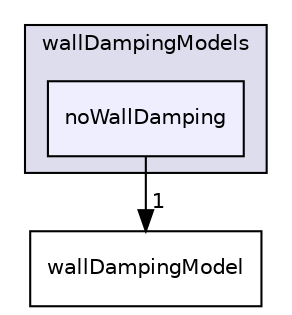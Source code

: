 digraph "noWallDamping" {
  bgcolor=transparent;
  compound=true
  node [ fontsize="10", fontname="Helvetica"];
  edge [ labelfontsize="10", labelfontname="Helvetica"];
  subgraph clusterdir_6c6a5dff9952f963c677507000142762 {
    graph [ bgcolor="#ddddee", pencolor="black", label="wallDampingModels" fontname="Helvetica", fontsize="10", URL="dir_6c6a5dff9952f963c677507000142762.html"]
  dir_7742cf4d5f2143dea3169820c1f9f4ff [shape=box, label="noWallDamping", style="filled", fillcolor="#eeeeff", pencolor="black", URL="dir_7742cf4d5f2143dea3169820c1f9f4ff.html"];
  }
  dir_bd2064d8ca8a5dab8a5e1a3c1f57bc79 [shape=box label="wallDampingModel" URL="dir_bd2064d8ca8a5dab8a5e1a3c1f57bc79.html"];
  dir_7742cf4d5f2143dea3169820c1f9f4ff->dir_bd2064d8ca8a5dab8a5e1a3c1f57bc79 [headlabel="1", labeldistance=1.5 headhref="dir_000170_000154.html"];
}
